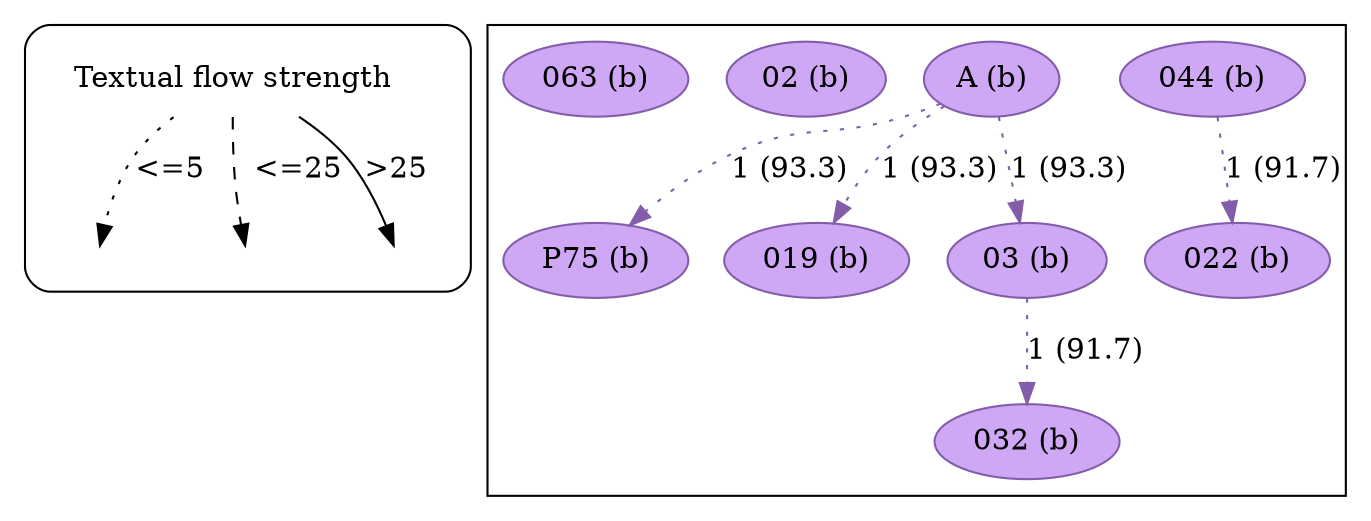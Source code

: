 strict digraph  {
	node [label="\N"];
	subgraph cluster_legend {
		graph [style=rounded];
		leg_s		 [label="Textual flow strength",
			shape=plaintext];
		leg_e1		 [fixedsize=True,
			height=0.2,
			label="",
			style=invis];
		leg_s -> leg_e1		 [label="<=5  ",
			style=dotted];
		leg_e2		 [fixedsize=True,
			height=0.2,
			label="",
			style=invis];
		leg_s -> leg_e2		 [label="  <=25",
			style=dashed];
		leg_e3		 [fixedsize=True,
			height=0.2,
			label="",
			style=invis];
		leg_s -> leg_e3		 [label=">25",
			style=solid];
	}
	subgraph cluster_reading {
		044		 [color="#835da9",
			fillcolor="#CEA8F4",
			label="044 (b)",
			style=filled];
		022		 [color="#835da9",
			fillcolor="#CEA8F4",
			label="022 (b)",
			style=filled];
		044 -> 022		 [color="#835da9",
			label="1 (91.7)",
			style=dotted];
		A		 [color="#835da9",
			fillcolor="#CEA8F4",
			label="A (b)",
			style=filled];
		P75		 [color="#835da9",
			fillcolor="#CEA8F4",
			label="P75 (b)",
			style=filled];
		A -> P75		 [color="#835da9",
			label="1 (93.3)",
			style=dotted];
		019		 [color="#835da9",
			fillcolor="#CEA8F4",
			label="019 (b)",
			style=filled];
		A -> 019		 [color="#835da9",
			label="1 (93.3)",
			style=dotted];
		03		 [color="#835da9",
			fillcolor="#CEA8F4",
			label="03 (b)",
			style=filled];
		A -> 03		 [color="#835da9",
			label="1 (93.3)",
			style=dotted];
		032		 [color="#835da9",
			fillcolor="#CEA8F4",
			label="032 (b)",
			style=filled];
		03 -> 032		 [color="#835da9",
			label="1 (91.7)",
			style=dotted];
		02		 [color="#835da9",
			fillcolor="#CEA8F4",
			label="02 (b)",
			style=filled];
		063		 [color="#835da9",
			fillcolor="#CEA8F4",
			label="063 (b)",
			style=filled];
	}
}
